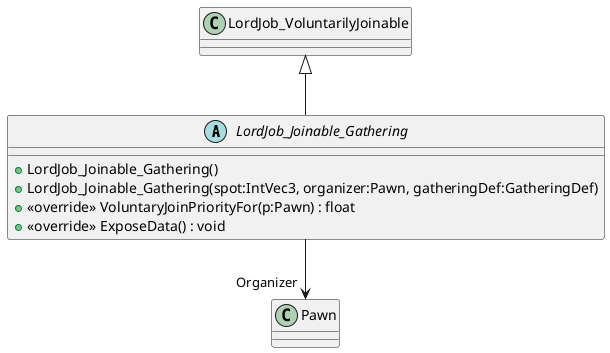 @startuml
abstract class LordJob_Joinable_Gathering {
    + LordJob_Joinable_Gathering()
    + LordJob_Joinable_Gathering(spot:IntVec3, organizer:Pawn, gatheringDef:GatheringDef)
    + <<override>> VoluntaryJoinPriorityFor(p:Pawn) : float
    + <<override>> ExposeData() : void
}
LordJob_VoluntarilyJoinable <|-- LordJob_Joinable_Gathering
LordJob_Joinable_Gathering --> "Organizer" Pawn
@enduml
